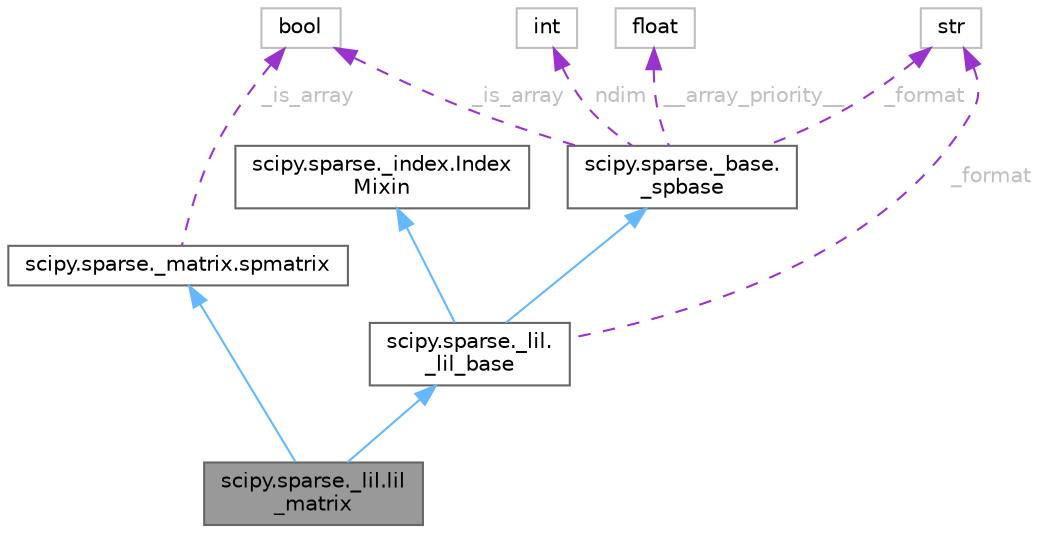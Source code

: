 digraph "scipy.sparse._lil.lil_matrix"
{
 // LATEX_PDF_SIZE
  bgcolor="transparent";
  edge [fontname=Helvetica,fontsize=10,labelfontname=Helvetica,labelfontsize=10];
  node [fontname=Helvetica,fontsize=10,shape=box,height=0.2,width=0.4];
  Node1 [id="Node000001",label="scipy.sparse._lil.lil\l_matrix",height=0.2,width=0.4,color="gray40", fillcolor="grey60", style="filled", fontcolor="black",tooltip=" "];
  Node2 -> Node1 [id="edge11_Node000001_Node000002",dir="back",color="steelblue1",style="solid",tooltip=" "];
  Node2 [id="Node000002",label="scipy.sparse._matrix.spmatrix",height=0.2,width=0.4,color="gray40", fillcolor="white", style="filled",URL="$d9/de4/classscipy_1_1sparse_1_1__matrix_1_1spmatrix.html",tooltip=" "];
  Node3 -> Node2 [id="edge12_Node000002_Node000003",dir="back",color="darkorchid3",style="dashed",tooltip=" ",label=" _is_array",fontcolor="grey" ];
  Node3 [id="Node000003",label="bool",height=0.2,width=0.4,color="grey75", fillcolor="white", style="filled",tooltip=" "];
  Node4 -> Node1 [id="edge13_Node000001_Node000004",dir="back",color="steelblue1",style="solid",tooltip=" "];
  Node4 [id="Node000004",label="scipy.sparse._lil.\l_lil_base",height=0.2,width=0.4,color="gray40", fillcolor="white", style="filled",URL="$dd/d76/classscipy_1_1sparse_1_1__lil_1_1__lil__base.html",tooltip=" "];
  Node5 -> Node4 [id="edge14_Node000004_Node000005",dir="back",color="steelblue1",style="solid",tooltip=" "];
  Node5 [id="Node000005",label="scipy.sparse._base.\l_spbase",height=0.2,width=0.4,color="gray40", fillcolor="white", style="filled",URL="$d7/daf/classscipy_1_1sparse_1_1__base_1_1__spbase.html",tooltip=" "];
  Node6 -> Node5 [id="edge15_Node000005_Node000006",dir="back",color="darkorchid3",style="dashed",tooltip=" ",label=" __array_priority__",fontcolor="grey" ];
  Node6 [id="Node000006",label="float",height=0.2,width=0.4,color="grey75", fillcolor="white", style="filled",tooltip=" "];
  Node7 -> Node5 [id="edge16_Node000005_Node000007",dir="back",color="darkorchid3",style="dashed",tooltip=" ",label=" _format",fontcolor="grey" ];
  Node7 [id="Node000007",label="str",height=0.2,width=0.4,color="grey75", fillcolor="white", style="filled",tooltip=" "];
  Node8 -> Node5 [id="edge17_Node000005_Node000008",dir="back",color="darkorchid3",style="dashed",tooltip=" ",label=" ndim",fontcolor="grey" ];
  Node8 [id="Node000008",label="int",height=0.2,width=0.4,color="grey75", fillcolor="white", style="filled",tooltip=" "];
  Node3 -> Node5 [id="edge18_Node000005_Node000003",dir="back",color="darkorchid3",style="dashed",tooltip=" ",label=" _is_array",fontcolor="grey" ];
  Node9 -> Node4 [id="edge19_Node000004_Node000009",dir="back",color="steelblue1",style="solid",tooltip=" "];
  Node9 [id="Node000009",label="scipy.sparse._index.Index\lMixin",height=0.2,width=0.4,color="gray40", fillcolor="white", style="filled",URL="$d2/da5/classscipy_1_1sparse_1_1__index_1_1IndexMixin.html",tooltip=" "];
  Node7 -> Node4 [id="edge20_Node000004_Node000007",dir="back",color="darkorchid3",style="dashed",tooltip=" ",label=" _format",fontcolor="grey" ];
}
